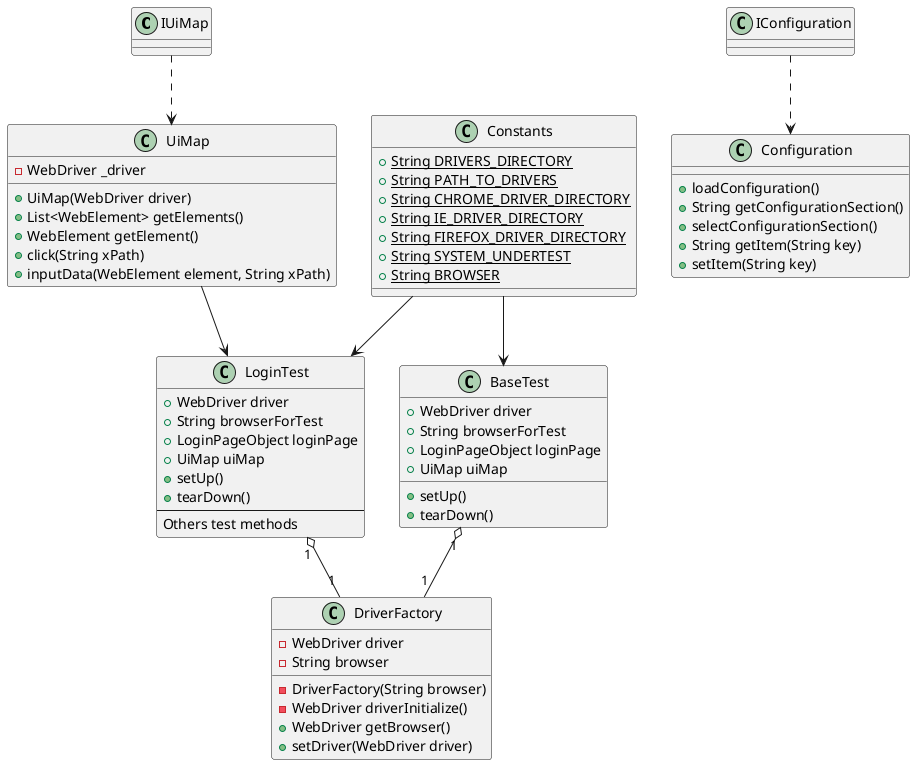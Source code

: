 @startuml
IUiMap ..> UiMap

class UiMap {
-WebDriver _driver
+UiMap(WebDriver driver)
+List<WebElement> getElements()
+WebElement getElement()
+click(String xPath)
+inputData(WebElement element, String xPath)
}

class DriverFactory {
-WebDriver driver
-String browser
-DriverFactory(String browser)
-WebDriver driverInitialize()
+WebDriver getBrowser()
+setDriver(WebDriver driver)
}

IConfiguration ..> Configuration
class Configuration{
+loadConfiguration()
+String getConfigurationSection()
+selectConfigurationSection()
+String getItem(String key)
+setItem(String key)
}


LoginTest "1" o-- "1" DriverFactory
BaseTest "1" o-- "1" DriverFactory

class Constants {
+{static}String DRIVERS_DIRECTORY
+{static}String PATH_TO_DRIVERS
+{static}String CHROME_DRIVER_DIRECTORY
+{static}String IE_DRIVER_DIRECTORY
+{static}String FIREFOX_DRIVER_DIRECTORY
+{static}String SYSTEM_UNDERTEST
+{static}String BROWSER
}

class BaseTest{
+WebDriver driver
+String browserForTest
+LoginPageObject loginPage
+UiMap uiMap
+setUp()
+tearDown()
}


class LoginTest{
+WebDriver driver
+String browserForTest
+LoginPageObject loginPage
+UiMap uiMap
+setUp()
+tearDown()
--
Others test methods
}

UiMap -->  LoginTest
Constants --> LoginTest
Constants --> BaseTest

@enduml